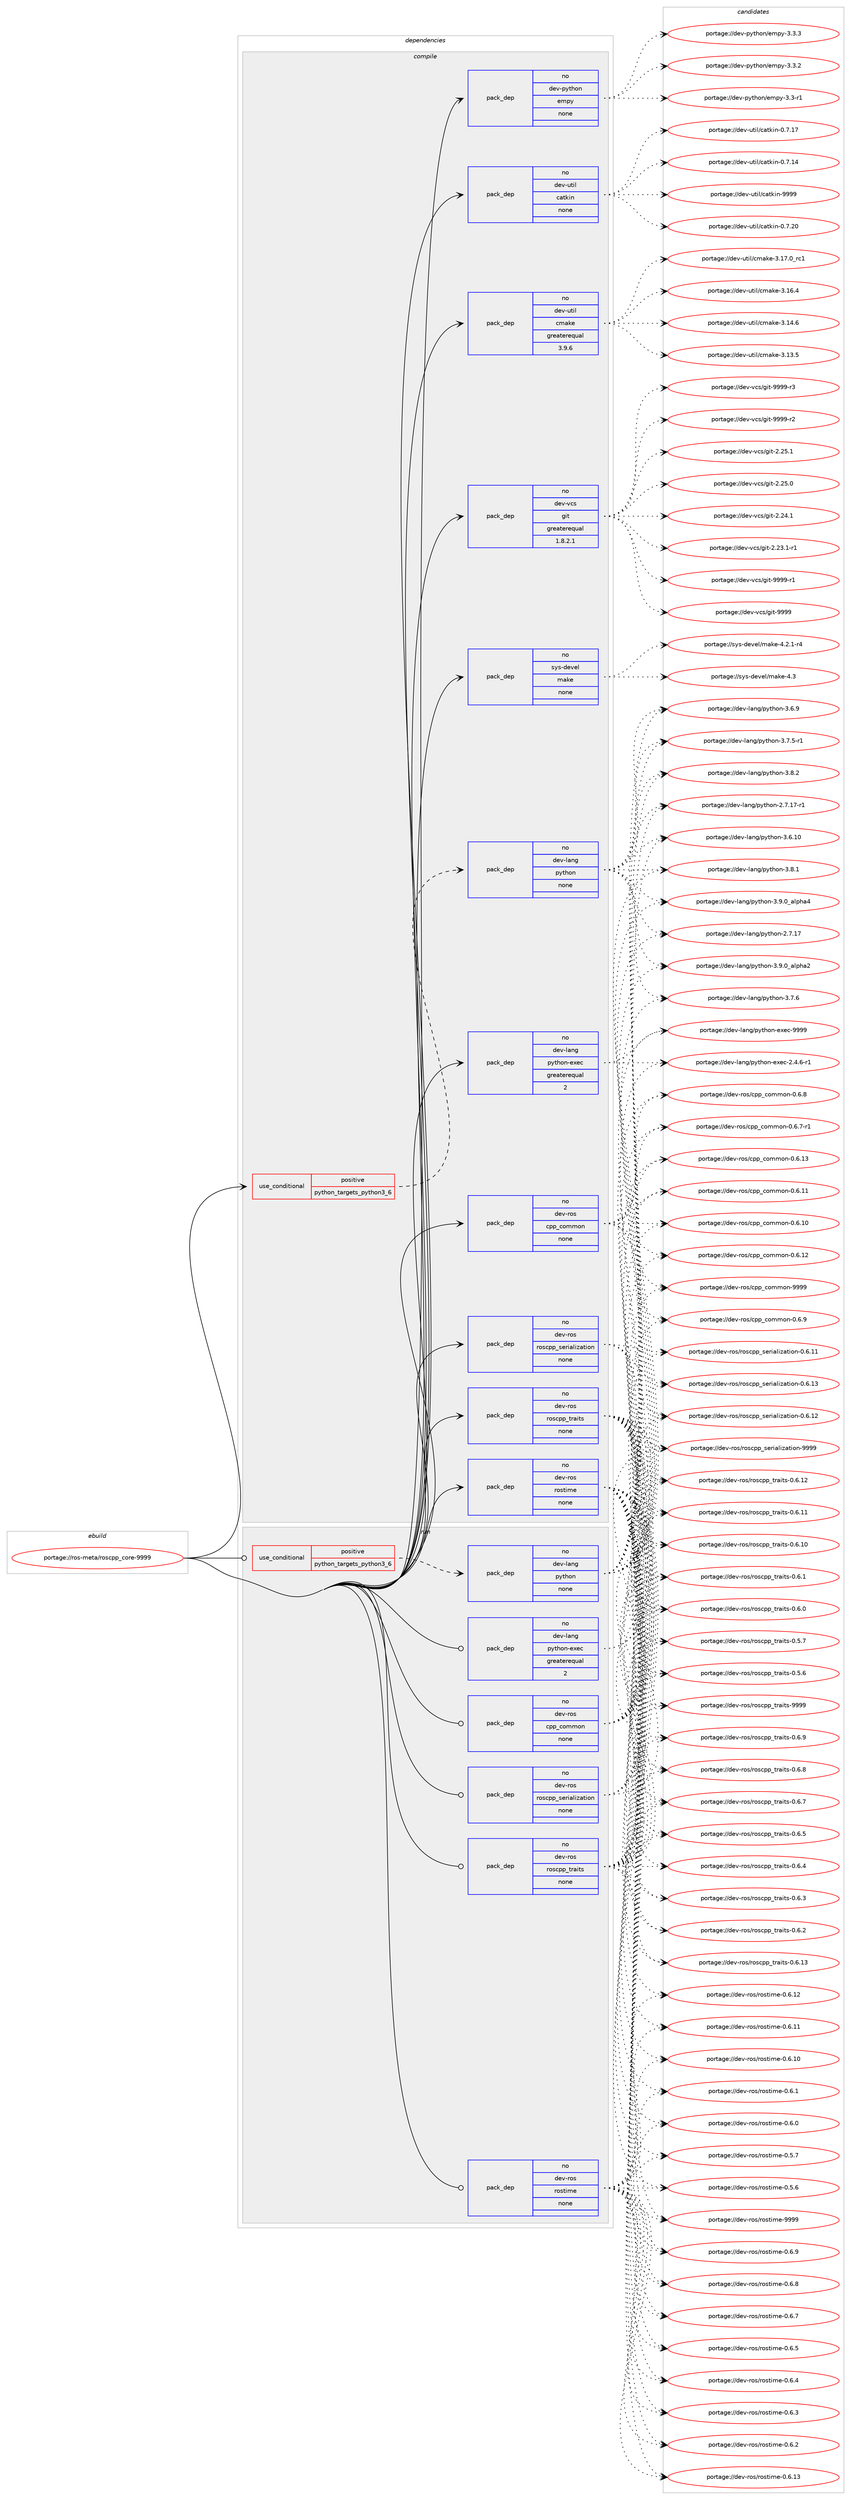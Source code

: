 digraph prolog {

# *************
# Graph options
# *************

newrank=true;
concentrate=true;
compound=true;
graph [rankdir=LR,fontname=Helvetica,fontsize=10,ranksep=1.5];#, ranksep=2.5, nodesep=0.2];
edge  [arrowhead=vee];
node  [fontname=Helvetica,fontsize=10];

# **********
# The ebuild
# **********

subgraph cluster_leftcol {
color=gray;
rank=same;
label=<<i>ebuild</i>>;
id [label="portage://ros-meta/roscpp_core-9999", color=red, width=4, href="../ros-meta/roscpp_core-9999.svg"];
}

# ****************
# The dependencies
# ****************

subgraph cluster_midcol {
color=gray;
label=<<i>dependencies</i>>;
subgraph cluster_compile {
fillcolor="#eeeeee";
style=filled;
label=<<i>compile</i>>;
subgraph cond11975 {
dependency59352 [label=<<TABLE BORDER="0" CELLBORDER="1" CELLSPACING="0" CELLPADDING="4"><TR><TD ROWSPAN="3" CELLPADDING="10">use_conditional</TD></TR><TR><TD>positive</TD></TR><TR><TD>python_targets_python3_6</TD></TR></TABLE>>, shape=none, color=red];
subgraph pack46104 {
dependency59353 [label=<<TABLE BORDER="0" CELLBORDER="1" CELLSPACING="0" CELLPADDING="4" WIDTH="220"><TR><TD ROWSPAN="6" CELLPADDING="30">pack_dep</TD></TR><TR><TD WIDTH="110">no</TD></TR><TR><TD>dev-lang</TD></TR><TR><TD>python</TD></TR><TR><TD>none</TD></TR><TR><TD></TD></TR></TABLE>>, shape=none, color=blue];
}
dependency59352:e -> dependency59353:w [weight=20,style="dashed",arrowhead="vee"];
}
id:e -> dependency59352:w [weight=20,style="solid",arrowhead="vee"];
subgraph pack46105 {
dependency59354 [label=<<TABLE BORDER="0" CELLBORDER="1" CELLSPACING="0" CELLPADDING="4" WIDTH="220"><TR><TD ROWSPAN="6" CELLPADDING="30">pack_dep</TD></TR><TR><TD WIDTH="110">no</TD></TR><TR><TD>dev-lang</TD></TR><TR><TD>python-exec</TD></TR><TR><TD>greaterequal</TD></TR><TR><TD>2</TD></TR></TABLE>>, shape=none, color=blue];
}
id:e -> dependency59354:w [weight=20,style="solid",arrowhead="vee"];
subgraph pack46106 {
dependency59355 [label=<<TABLE BORDER="0" CELLBORDER="1" CELLSPACING="0" CELLPADDING="4" WIDTH="220"><TR><TD ROWSPAN="6" CELLPADDING="30">pack_dep</TD></TR><TR><TD WIDTH="110">no</TD></TR><TR><TD>dev-python</TD></TR><TR><TD>empy</TD></TR><TR><TD>none</TD></TR><TR><TD></TD></TR></TABLE>>, shape=none, color=blue];
}
id:e -> dependency59355:w [weight=20,style="solid",arrowhead="vee"];
subgraph pack46107 {
dependency59356 [label=<<TABLE BORDER="0" CELLBORDER="1" CELLSPACING="0" CELLPADDING="4" WIDTH="220"><TR><TD ROWSPAN="6" CELLPADDING="30">pack_dep</TD></TR><TR><TD WIDTH="110">no</TD></TR><TR><TD>dev-ros</TD></TR><TR><TD>cpp_common</TD></TR><TR><TD>none</TD></TR><TR><TD></TD></TR></TABLE>>, shape=none, color=blue];
}
id:e -> dependency59356:w [weight=20,style="solid",arrowhead="vee"];
subgraph pack46108 {
dependency59357 [label=<<TABLE BORDER="0" CELLBORDER="1" CELLSPACING="0" CELLPADDING="4" WIDTH="220"><TR><TD ROWSPAN="6" CELLPADDING="30">pack_dep</TD></TR><TR><TD WIDTH="110">no</TD></TR><TR><TD>dev-ros</TD></TR><TR><TD>roscpp_serialization</TD></TR><TR><TD>none</TD></TR><TR><TD></TD></TR></TABLE>>, shape=none, color=blue];
}
id:e -> dependency59357:w [weight=20,style="solid",arrowhead="vee"];
subgraph pack46109 {
dependency59358 [label=<<TABLE BORDER="0" CELLBORDER="1" CELLSPACING="0" CELLPADDING="4" WIDTH="220"><TR><TD ROWSPAN="6" CELLPADDING="30">pack_dep</TD></TR><TR><TD WIDTH="110">no</TD></TR><TR><TD>dev-ros</TD></TR><TR><TD>roscpp_traits</TD></TR><TR><TD>none</TD></TR><TR><TD></TD></TR></TABLE>>, shape=none, color=blue];
}
id:e -> dependency59358:w [weight=20,style="solid",arrowhead="vee"];
subgraph pack46110 {
dependency59359 [label=<<TABLE BORDER="0" CELLBORDER="1" CELLSPACING="0" CELLPADDING="4" WIDTH="220"><TR><TD ROWSPAN="6" CELLPADDING="30">pack_dep</TD></TR><TR><TD WIDTH="110">no</TD></TR><TR><TD>dev-ros</TD></TR><TR><TD>rostime</TD></TR><TR><TD>none</TD></TR><TR><TD></TD></TR></TABLE>>, shape=none, color=blue];
}
id:e -> dependency59359:w [weight=20,style="solid",arrowhead="vee"];
subgraph pack46111 {
dependency59360 [label=<<TABLE BORDER="0" CELLBORDER="1" CELLSPACING="0" CELLPADDING="4" WIDTH="220"><TR><TD ROWSPAN="6" CELLPADDING="30">pack_dep</TD></TR><TR><TD WIDTH="110">no</TD></TR><TR><TD>dev-util</TD></TR><TR><TD>catkin</TD></TR><TR><TD>none</TD></TR><TR><TD></TD></TR></TABLE>>, shape=none, color=blue];
}
id:e -> dependency59360:w [weight=20,style="solid",arrowhead="vee"];
subgraph pack46112 {
dependency59361 [label=<<TABLE BORDER="0" CELLBORDER="1" CELLSPACING="0" CELLPADDING="4" WIDTH="220"><TR><TD ROWSPAN="6" CELLPADDING="30">pack_dep</TD></TR><TR><TD WIDTH="110">no</TD></TR><TR><TD>dev-util</TD></TR><TR><TD>cmake</TD></TR><TR><TD>greaterequal</TD></TR><TR><TD>3.9.6</TD></TR></TABLE>>, shape=none, color=blue];
}
id:e -> dependency59361:w [weight=20,style="solid",arrowhead="vee"];
subgraph pack46113 {
dependency59362 [label=<<TABLE BORDER="0" CELLBORDER="1" CELLSPACING="0" CELLPADDING="4" WIDTH="220"><TR><TD ROWSPAN="6" CELLPADDING="30">pack_dep</TD></TR><TR><TD WIDTH="110">no</TD></TR><TR><TD>dev-vcs</TD></TR><TR><TD>git</TD></TR><TR><TD>greaterequal</TD></TR><TR><TD>1.8.2.1</TD></TR></TABLE>>, shape=none, color=blue];
}
id:e -> dependency59362:w [weight=20,style="solid",arrowhead="vee"];
subgraph pack46114 {
dependency59363 [label=<<TABLE BORDER="0" CELLBORDER="1" CELLSPACING="0" CELLPADDING="4" WIDTH="220"><TR><TD ROWSPAN="6" CELLPADDING="30">pack_dep</TD></TR><TR><TD WIDTH="110">no</TD></TR><TR><TD>sys-devel</TD></TR><TR><TD>make</TD></TR><TR><TD>none</TD></TR><TR><TD></TD></TR></TABLE>>, shape=none, color=blue];
}
id:e -> dependency59363:w [weight=20,style="solid",arrowhead="vee"];
}
subgraph cluster_compileandrun {
fillcolor="#eeeeee";
style=filled;
label=<<i>compile and run</i>>;
}
subgraph cluster_run {
fillcolor="#eeeeee";
style=filled;
label=<<i>run</i>>;
subgraph cond11976 {
dependency59364 [label=<<TABLE BORDER="0" CELLBORDER="1" CELLSPACING="0" CELLPADDING="4"><TR><TD ROWSPAN="3" CELLPADDING="10">use_conditional</TD></TR><TR><TD>positive</TD></TR><TR><TD>python_targets_python3_6</TD></TR></TABLE>>, shape=none, color=red];
subgraph pack46115 {
dependency59365 [label=<<TABLE BORDER="0" CELLBORDER="1" CELLSPACING="0" CELLPADDING="4" WIDTH="220"><TR><TD ROWSPAN="6" CELLPADDING="30">pack_dep</TD></TR><TR><TD WIDTH="110">no</TD></TR><TR><TD>dev-lang</TD></TR><TR><TD>python</TD></TR><TR><TD>none</TD></TR><TR><TD></TD></TR></TABLE>>, shape=none, color=blue];
}
dependency59364:e -> dependency59365:w [weight=20,style="dashed",arrowhead="vee"];
}
id:e -> dependency59364:w [weight=20,style="solid",arrowhead="odot"];
subgraph pack46116 {
dependency59366 [label=<<TABLE BORDER="0" CELLBORDER="1" CELLSPACING="0" CELLPADDING="4" WIDTH="220"><TR><TD ROWSPAN="6" CELLPADDING="30">pack_dep</TD></TR><TR><TD WIDTH="110">no</TD></TR><TR><TD>dev-lang</TD></TR><TR><TD>python-exec</TD></TR><TR><TD>greaterequal</TD></TR><TR><TD>2</TD></TR></TABLE>>, shape=none, color=blue];
}
id:e -> dependency59366:w [weight=20,style="solid",arrowhead="odot"];
subgraph pack46117 {
dependency59367 [label=<<TABLE BORDER="0" CELLBORDER="1" CELLSPACING="0" CELLPADDING="4" WIDTH="220"><TR><TD ROWSPAN="6" CELLPADDING="30">pack_dep</TD></TR><TR><TD WIDTH="110">no</TD></TR><TR><TD>dev-ros</TD></TR><TR><TD>cpp_common</TD></TR><TR><TD>none</TD></TR><TR><TD></TD></TR></TABLE>>, shape=none, color=blue];
}
id:e -> dependency59367:w [weight=20,style="solid",arrowhead="odot"];
subgraph pack46118 {
dependency59368 [label=<<TABLE BORDER="0" CELLBORDER="1" CELLSPACING="0" CELLPADDING="4" WIDTH="220"><TR><TD ROWSPAN="6" CELLPADDING="30">pack_dep</TD></TR><TR><TD WIDTH="110">no</TD></TR><TR><TD>dev-ros</TD></TR><TR><TD>roscpp_serialization</TD></TR><TR><TD>none</TD></TR><TR><TD></TD></TR></TABLE>>, shape=none, color=blue];
}
id:e -> dependency59368:w [weight=20,style="solid",arrowhead="odot"];
subgraph pack46119 {
dependency59369 [label=<<TABLE BORDER="0" CELLBORDER="1" CELLSPACING="0" CELLPADDING="4" WIDTH="220"><TR><TD ROWSPAN="6" CELLPADDING="30">pack_dep</TD></TR><TR><TD WIDTH="110">no</TD></TR><TR><TD>dev-ros</TD></TR><TR><TD>roscpp_traits</TD></TR><TR><TD>none</TD></TR><TR><TD></TD></TR></TABLE>>, shape=none, color=blue];
}
id:e -> dependency59369:w [weight=20,style="solid",arrowhead="odot"];
subgraph pack46120 {
dependency59370 [label=<<TABLE BORDER="0" CELLBORDER="1" CELLSPACING="0" CELLPADDING="4" WIDTH="220"><TR><TD ROWSPAN="6" CELLPADDING="30">pack_dep</TD></TR><TR><TD WIDTH="110">no</TD></TR><TR><TD>dev-ros</TD></TR><TR><TD>rostime</TD></TR><TR><TD>none</TD></TR><TR><TD></TD></TR></TABLE>>, shape=none, color=blue];
}
id:e -> dependency59370:w [weight=20,style="solid",arrowhead="odot"];
}
}

# **************
# The candidates
# **************

subgraph cluster_choices {
rank=same;
color=gray;
label=<<i>candidates</i>>;

subgraph choice46104 {
color=black;
nodesep=1;
choice10010111845108971101034711212111610411111045514657464895971081121049752 [label="portage://dev-lang/python-3.9.0_alpha4", color=red, width=4,href="../dev-lang/python-3.9.0_alpha4.svg"];
choice10010111845108971101034711212111610411111045514657464895971081121049750 [label="portage://dev-lang/python-3.9.0_alpha2", color=red, width=4,href="../dev-lang/python-3.9.0_alpha2.svg"];
choice100101118451089711010347112121116104111110455146564650 [label="portage://dev-lang/python-3.8.2", color=red, width=4,href="../dev-lang/python-3.8.2.svg"];
choice100101118451089711010347112121116104111110455146564649 [label="portage://dev-lang/python-3.8.1", color=red, width=4,href="../dev-lang/python-3.8.1.svg"];
choice100101118451089711010347112121116104111110455146554654 [label="portage://dev-lang/python-3.7.6", color=red, width=4,href="../dev-lang/python-3.7.6.svg"];
choice1001011184510897110103471121211161041111104551465546534511449 [label="portage://dev-lang/python-3.7.5-r1", color=red, width=4,href="../dev-lang/python-3.7.5-r1.svg"];
choice100101118451089711010347112121116104111110455146544657 [label="portage://dev-lang/python-3.6.9", color=red, width=4,href="../dev-lang/python-3.6.9.svg"];
choice10010111845108971101034711212111610411111045514654464948 [label="portage://dev-lang/python-3.6.10", color=red, width=4,href="../dev-lang/python-3.6.10.svg"];
choice100101118451089711010347112121116104111110455046554649554511449 [label="portage://dev-lang/python-2.7.17-r1", color=red, width=4,href="../dev-lang/python-2.7.17-r1.svg"];
choice10010111845108971101034711212111610411111045504655464955 [label="portage://dev-lang/python-2.7.17", color=red, width=4,href="../dev-lang/python-2.7.17.svg"];
dependency59353:e -> choice10010111845108971101034711212111610411111045514657464895971081121049752:w [style=dotted,weight="100"];
dependency59353:e -> choice10010111845108971101034711212111610411111045514657464895971081121049750:w [style=dotted,weight="100"];
dependency59353:e -> choice100101118451089711010347112121116104111110455146564650:w [style=dotted,weight="100"];
dependency59353:e -> choice100101118451089711010347112121116104111110455146564649:w [style=dotted,weight="100"];
dependency59353:e -> choice100101118451089711010347112121116104111110455146554654:w [style=dotted,weight="100"];
dependency59353:e -> choice1001011184510897110103471121211161041111104551465546534511449:w [style=dotted,weight="100"];
dependency59353:e -> choice100101118451089711010347112121116104111110455146544657:w [style=dotted,weight="100"];
dependency59353:e -> choice10010111845108971101034711212111610411111045514654464948:w [style=dotted,weight="100"];
dependency59353:e -> choice100101118451089711010347112121116104111110455046554649554511449:w [style=dotted,weight="100"];
dependency59353:e -> choice10010111845108971101034711212111610411111045504655464955:w [style=dotted,weight="100"];
}
subgraph choice46105 {
color=black;
nodesep=1;
choice10010111845108971101034711212111610411111045101120101994557575757 [label="portage://dev-lang/python-exec-9999", color=red, width=4,href="../dev-lang/python-exec-9999.svg"];
choice10010111845108971101034711212111610411111045101120101994550465246544511449 [label="portage://dev-lang/python-exec-2.4.6-r1", color=red, width=4,href="../dev-lang/python-exec-2.4.6-r1.svg"];
dependency59354:e -> choice10010111845108971101034711212111610411111045101120101994557575757:w [style=dotted,weight="100"];
dependency59354:e -> choice10010111845108971101034711212111610411111045101120101994550465246544511449:w [style=dotted,weight="100"];
}
subgraph choice46106 {
color=black;
nodesep=1;
choice1001011184511212111610411111047101109112121455146514651 [label="portage://dev-python/empy-3.3.3", color=red, width=4,href="../dev-python/empy-3.3.3.svg"];
choice1001011184511212111610411111047101109112121455146514650 [label="portage://dev-python/empy-3.3.2", color=red, width=4,href="../dev-python/empy-3.3.2.svg"];
choice1001011184511212111610411111047101109112121455146514511449 [label="portage://dev-python/empy-3.3-r1", color=red, width=4,href="../dev-python/empy-3.3-r1.svg"];
dependency59355:e -> choice1001011184511212111610411111047101109112121455146514651:w [style=dotted,weight="100"];
dependency59355:e -> choice1001011184511212111610411111047101109112121455146514650:w [style=dotted,weight="100"];
dependency59355:e -> choice1001011184511212111610411111047101109112121455146514511449:w [style=dotted,weight="100"];
}
subgraph choice46107 {
color=black;
nodesep=1;
choice10010111845114111115479911211295991111091091111104557575757 [label="portage://dev-ros/cpp_common-9999", color=red, width=4,href="../dev-ros/cpp_common-9999.svg"];
choice1001011184511411111547991121129599111109109111110454846544657 [label="portage://dev-ros/cpp_common-0.6.9", color=red, width=4,href="../dev-ros/cpp_common-0.6.9.svg"];
choice1001011184511411111547991121129599111109109111110454846544656 [label="portage://dev-ros/cpp_common-0.6.8", color=red, width=4,href="../dev-ros/cpp_common-0.6.8.svg"];
choice10010111845114111115479911211295991111091091111104548465446554511449 [label="portage://dev-ros/cpp_common-0.6.7-r1", color=red, width=4,href="../dev-ros/cpp_common-0.6.7-r1.svg"];
choice100101118451141111154799112112959911110910911111045484654464951 [label="portage://dev-ros/cpp_common-0.6.13", color=red, width=4,href="../dev-ros/cpp_common-0.6.13.svg"];
choice100101118451141111154799112112959911110910911111045484654464950 [label="portage://dev-ros/cpp_common-0.6.12", color=red, width=4,href="../dev-ros/cpp_common-0.6.12.svg"];
choice100101118451141111154799112112959911110910911111045484654464949 [label="portage://dev-ros/cpp_common-0.6.11", color=red, width=4,href="../dev-ros/cpp_common-0.6.11.svg"];
choice100101118451141111154799112112959911110910911111045484654464948 [label="portage://dev-ros/cpp_common-0.6.10", color=red, width=4,href="../dev-ros/cpp_common-0.6.10.svg"];
dependency59356:e -> choice10010111845114111115479911211295991111091091111104557575757:w [style=dotted,weight="100"];
dependency59356:e -> choice1001011184511411111547991121129599111109109111110454846544657:w [style=dotted,weight="100"];
dependency59356:e -> choice1001011184511411111547991121129599111109109111110454846544656:w [style=dotted,weight="100"];
dependency59356:e -> choice10010111845114111115479911211295991111091091111104548465446554511449:w [style=dotted,weight="100"];
dependency59356:e -> choice100101118451141111154799112112959911110910911111045484654464951:w [style=dotted,weight="100"];
dependency59356:e -> choice100101118451141111154799112112959911110910911111045484654464950:w [style=dotted,weight="100"];
dependency59356:e -> choice100101118451141111154799112112959911110910911111045484654464949:w [style=dotted,weight="100"];
dependency59356:e -> choice100101118451141111154799112112959911110910911111045484654464948:w [style=dotted,weight="100"];
}
subgraph choice46108 {
color=black;
nodesep=1;
choice1001011184511411111547114111115991121129511510111410597108105122971161051111104557575757 [label="portage://dev-ros/roscpp_serialization-9999", color=red, width=4,href="../dev-ros/roscpp_serialization-9999.svg"];
choice10010111845114111115471141111159911211295115101114105971081051229711610511111045484654464951 [label="portage://dev-ros/roscpp_serialization-0.6.13", color=red, width=4,href="../dev-ros/roscpp_serialization-0.6.13.svg"];
choice10010111845114111115471141111159911211295115101114105971081051229711610511111045484654464950 [label="portage://dev-ros/roscpp_serialization-0.6.12", color=red, width=4,href="../dev-ros/roscpp_serialization-0.6.12.svg"];
choice10010111845114111115471141111159911211295115101114105971081051229711610511111045484654464949 [label="portage://dev-ros/roscpp_serialization-0.6.11", color=red, width=4,href="../dev-ros/roscpp_serialization-0.6.11.svg"];
dependency59357:e -> choice1001011184511411111547114111115991121129511510111410597108105122971161051111104557575757:w [style=dotted,weight="100"];
dependency59357:e -> choice10010111845114111115471141111159911211295115101114105971081051229711610511111045484654464951:w [style=dotted,weight="100"];
dependency59357:e -> choice10010111845114111115471141111159911211295115101114105971081051229711610511111045484654464950:w [style=dotted,weight="100"];
dependency59357:e -> choice10010111845114111115471141111159911211295115101114105971081051229711610511111045484654464949:w [style=dotted,weight="100"];
}
subgraph choice46109 {
color=black;
nodesep=1;
choice10010111845114111115471141111159911211295116114971051161154557575757 [label="portage://dev-ros/roscpp_traits-9999", color=red, width=4,href="../dev-ros/roscpp_traits-9999.svg"];
choice1001011184511411111547114111115991121129511611497105116115454846544657 [label="portage://dev-ros/roscpp_traits-0.6.9", color=red, width=4,href="../dev-ros/roscpp_traits-0.6.9.svg"];
choice1001011184511411111547114111115991121129511611497105116115454846544656 [label="portage://dev-ros/roscpp_traits-0.6.8", color=red, width=4,href="../dev-ros/roscpp_traits-0.6.8.svg"];
choice1001011184511411111547114111115991121129511611497105116115454846544655 [label="portage://dev-ros/roscpp_traits-0.6.7", color=red, width=4,href="../dev-ros/roscpp_traits-0.6.7.svg"];
choice1001011184511411111547114111115991121129511611497105116115454846544653 [label="portage://dev-ros/roscpp_traits-0.6.5", color=red, width=4,href="../dev-ros/roscpp_traits-0.6.5.svg"];
choice1001011184511411111547114111115991121129511611497105116115454846544652 [label="portage://dev-ros/roscpp_traits-0.6.4", color=red, width=4,href="../dev-ros/roscpp_traits-0.6.4.svg"];
choice1001011184511411111547114111115991121129511611497105116115454846544651 [label="portage://dev-ros/roscpp_traits-0.6.3", color=red, width=4,href="../dev-ros/roscpp_traits-0.6.3.svg"];
choice1001011184511411111547114111115991121129511611497105116115454846544650 [label="portage://dev-ros/roscpp_traits-0.6.2", color=red, width=4,href="../dev-ros/roscpp_traits-0.6.2.svg"];
choice100101118451141111154711411111599112112951161149710511611545484654464951 [label="portage://dev-ros/roscpp_traits-0.6.13", color=red, width=4,href="../dev-ros/roscpp_traits-0.6.13.svg"];
choice100101118451141111154711411111599112112951161149710511611545484654464950 [label="portage://dev-ros/roscpp_traits-0.6.12", color=red, width=4,href="../dev-ros/roscpp_traits-0.6.12.svg"];
choice100101118451141111154711411111599112112951161149710511611545484654464949 [label="portage://dev-ros/roscpp_traits-0.6.11", color=red, width=4,href="../dev-ros/roscpp_traits-0.6.11.svg"];
choice100101118451141111154711411111599112112951161149710511611545484654464948 [label="portage://dev-ros/roscpp_traits-0.6.10", color=red, width=4,href="../dev-ros/roscpp_traits-0.6.10.svg"];
choice1001011184511411111547114111115991121129511611497105116115454846544649 [label="portage://dev-ros/roscpp_traits-0.6.1", color=red, width=4,href="../dev-ros/roscpp_traits-0.6.1.svg"];
choice1001011184511411111547114111115991121129511611497105116115454846544648 [label="portage://dev-ros/roscpp_traits-0.6.0", color=red, width=4,href="../dev-ros/roscpp_traits-0.6.0.svg"];
choice1001011184511411111547114111115991121129511611497105116115454846534655 [label="portage://dev-ros/roscpp_traits-0.5.7", color=red, width=4,href="../dev-ros/roscpp_traits-0.5.7.svg"];
choice1001011184511411111547114111115991121129511611497105116115454846534654 [label="portage://dev-ros/roscpp_traits-0.5.6", color=red, width=4,href="../dev-ros/roscpp_traits-0.5.6.svg"];
dependency59358:e -> choice10010111845114111115471141111159911211295116114971051161154557575757:w [style=dotted,weight="100"];
dependency59358:e -> choice1001011184511411111547114111115991121129511611497105116115454846544657:w [style=dotted,weight="100"];
dependency59358:e -> choice1001011184511411111547114111115991121129511611497105116115454846544656:w [style=dotted,weight="100"];
dependency59358:e -> choice1001011184511411111547114111115991121129511611497105116115454846544655:w [style=dotted,weight="100"];
dependency59358:e -> choice1001011184511411111547114111115991121129511611497105116115454846544653:w [style=dotted,weight="100"];
dependency59358:e -> choice1001011184511411111547114111115991121129511611497105116115454846544652:w [style=dotted,weight="100"];
dependency59358:e -> choice1001011184511411111547114111115991121129511611497105116115454846544651:w [style=dotted,weight="100"];
dependency59358:e -> choice1001011184511411111547114111115991121129511611497105116115454846544650:w [style=dotted,weight="100"];
dependency59358:e -> choice100101118451141111154711411111599112112951161149710511611545484654464951:w [style=dotted,weight="100"];
dependency59358:e -> choice100101118451141111154711411111599112112951161149710511611545484654464950:w [style=dotted,weight="100"];
dependency59358:e -> choice100101118451141111154711411111599112112951161149710511611545484654464949:w [style=dotted,weight="100"];
dependency59358:e -> choice100101118451141111154711411111599112112951161149710511611545484654464948:w [style=dotted,weight="100"];
dependency59358:e -> choice1001011184511411111547114111115991121129511611497105116115454846544649:w [style=dotted,weight="100"];
dependency59358:e -> choice1001011184511411111547114111115991121129511611497105116115454846544648:w [style=dotted,weight="100"];
dependency59358:e -> choice1001011184511411111547114111115991121129511611497105116115454846534655:w [style=dotted,weight="100"];
dependency59358:e -> choice1001011184511411111547114111115991121129511611497105116115454846534654:w [style=dotted,weight="100"];
}
subgraph choice46110 {
color=black;
nodesep=1;
choice10010111845114111115471141111151161051091014557575757 [label="portage://dev-ros/rostime-9999", color=red, width=4,href="../dev-ros/rostime-9999.svg"];
choice1001011184511411111547114111115116105109101454846544657 [label="portage://dev-ros/rostime-0.6.9", color=red, width=4,href="../dev-ros/rostime-0.6.9.svg"];
choice1001011184511411111547114111115116105109101454846544656 [label="portage://dev-ros/rostime-0.6.8", color=red, width=4,href="../dev-ros/rostime-0.6.8.svg"];
choice1001011184511411111547114111115116105109101454846544655 [label="portage://dev-ros/rostime-0.6.7", color=red, width=4,href="../dev-ros/rostime-0.6.7.svg"];
choice1001011184511411111547114111115116105109101454846544653 [label="portage://dev-ros/rostime-0.6.5", color=red, width=4,href="../dev-ros/rostime-0.6.5.svg"];
choice1001011184511411111547114111115116105109101454846544652 [label="portage://dev-ros/rostime-0.6.4", color=red, width=4,href="../dev-ros/rostime-0.6.4.svg"];
choice1001011184511411111547114111115116105109101454846544651 [label="portage://dev-ros/rostime-0.6.3", color=red, width=4,href="../dev-ros/rostime-0.6.3.svg"];
choice1001011184511411111547114111115116105109101454846544650 [label="portage://dev-ros/rostime-0.6.2", color=red, width=4,href="../dev-ros/rostime-0.6.2.svg"];
choice100101118451141111154711411111511610510910145484654464951 [label="portage://dev-ros/rostime-0.6.13", color=red, width=4,href="../dev-ros/rostime-0.6.13.svg"];
choice100101118451141111154711411111511610510910145484654464950 [label="portage://dev-ros/rostime-0.6.12", color=red, width=4,href="../dev-ros/rostime-0.6.12.svg"];
choice100101118451141111154711411111511610510910145484654464949 [label="portage://dev-ros/rostime-0.6.11", color=red, width=4,href="../dev-ros/rostime-0.6.11.svg"];
choice100101118451141111154711411111511610510910145484654464948 [label="portage://dev-ros/rostime-0.6.10", color=red, width=4,href="../dev-ros/rostime-0.6.10.svg"];
choice1001011184511411111547114111115116105109101454846544649 [label="portage://dev-ros/rostime-0.6.1", color=red, width=4,href="../dev-ros/rostime-0.6.1.svg"];
choice1001011184511411111547114111115116105109101454846544648 [label="portage://dev-ros/rostime-0.6.0", color=red, width=4,href="../dev-ros/rostime-0.6.0.svg"];
choice1001011184511411111547114111115116105109101454846534655 [label="portage://dev-ros/rostime-0.5.7", color=red, width=4,href="../dev-ros/rostime-0.5.7.svg"];
choice1001011184511411111547114111115116105109101454846534654 [label="portage://dev-ros/rostime-0.5.6", color=red, width=4,href="../dev-ros/rostime-0.5.6.svg"];
dependency59359:e -> choice10010111845114111115471141111151161051091014557575757:w [style=dotted,weight="100"];
dependency59359:e -> choice1001011184511411111547114111115116105109101454846544657:w [style=dotted,weight="100"];
dependency59359:e -> choice1001011184511411111547114111115116105109101454846544656:w [style=dotted,weight="100"];
dependency59359:e -> choice1001011184511411111547114111115116105109101454846544655:w [style=dotted,weight="100"];
dependency59359:e -> choice1001011184511411111547114111115116105109101454846544653:w [style=dotted,weight="100"];
dependency59359:e -> choice1001011184511411111547114111115116105109101454846544652:w [style=dotted,weight="100"];
dependency59359:e -> choice1001011184511411111547114111115116105109101454846544651:w [style=dotted,weight="100"];
dependency59359:e -> choice1001011184511411111547114111115116105109101454846544650:w [style=dotted,weight="100"];
dependency59359:e -> choice100101118451141111154711411111511610510910145484654464951:w [style=dotted,weight="100"];
dependency59359:e -> choice100101118451141111154711411111511610510910145484654464950:w [style=dotted,weight="100"];
dependency59359:e -> choice100101118451141111154711411111511610510910145484654464949:w [style=dotted,weight="100"];
dependency59359:e -> choice100101118451141111154711411111511610510910145484654464948:w [style=dotted,weight="100"];
dependency59359:e -> choice1001011184511411111547114111115116105109101454846544649:w [style=dotted,weight="100"];
dependency59359:e -> choice1001011184511411111547114111115116105109101454846544648:w [style=dotted,weight="100"];
dependency59359:e -> choice1001011184511411111547114111115116105109101454846534655:w [style=dotted,weight="100"];
dependency59359:e -> choice1001011184511411111547114111115116105109101454846534654:w [style=dotted,weight="100"];
}
subgraph choice46111 {
color=black;
nodesep=1;
choice100101118451171161051084799971161071051104557575757 [label="portage://dev-util/catkin-9999", color=red, width=4,href="../dev-util/catkin-9999.svg"];
choice1001011184511711610510847999711610710511045484655465048 [label="portage://dev-util/catkin-0.7.20", color=red, width=4,href="../dev-util/catkin-0.7.20.svg"];
choice1001011184511711610510847999711610710511045484655464955 [label="portage://dev-util/catkin-0.7.17", color=red, width=4,href="../dev-util/catkin-0.7.17.svg"];
choice1001011184511711610510847999711610710511045484655464952 [label="portage://dev-util/catkin-0.7.14", color=red, width=4,href="../dev-util/catkin-0.7.14.svg"];
dependency59360:e -> choice100101118451171161051084799971161071051104557575757:w [style=dotted,weight="100"];
dependency59360:e -> choice1001011184511711610510847999711610710511045484655465048:w [style=dotted,weight="100"];
dependency59360:e -> choice1001011184511711610510847999711610710511045484655464955:w [style=dotted,weight="100"];
dependency59360:e -> choice1001011184511711610510847999711610710511045484655464952:w [style=dotted,weight="100"];
}
subgraph choice46112 {
color=black;
nodesep=1;
choice1001011184511711610510847991099710710145514649554648951149949 [label="portage://dev-util/cmake-3.17.0_rc1", color=red, width=4,href="../dev-util/cmake-3.17.0_rc1.svg"];
choice1001011184511711610510847991099710710145514649544652 [label="portage://dev-util/cmake-3.16.4", color=red, width=4,href="../dev-util/cmake-3.16.4.svg"];
choice1001011184511711610510847991099710710145514649524654 [label="portage://dev-util/cmake-3.14.6", color=red, width=4,href="../dev-util/cmake-3.14.6.svg"];
choice1001011184511711610510847991099710710145514649514653 [label="portage://dev-util/cmake-3.13.5", color=red, width=4,href="../dev-util/cmake-3.13.5.svg"];
dependency59361:e -> choice1001011184511711610510847991099710710145514649554648951149949:w [style=dotted,weight="100"];
dependency59361:e -> choice1001011184511711610510847991099710710145514649544652:w [style=dotted,weight="100"];
dependency59361:e -> choice1001011184511711610510847991099710710145514649524654:w [style=dotted,weight="100"];
dependency59361:e -> choice1001011184511711610510847991099710710145514649514653:w [style=dotted,weight="100"];
}
subgraph choice46113 {
color=black;
nodesep=1;
choice10010111845118991154710310511645575757574511451 [label="portage://dev-vcs/git-9999-r3", color=red, width=4,href="../dev-vcs/git-9999-r3.svg"];
choice10010111845118991154710310511645575757574511450 [label="portage://dev-vcs/git-9999-r2", color=red, width=4,href="../dev-vcs/git-9999-r2.svg"];
choice10010111845118991154710310511645575757574511449 [label="portage://dev-vcs/git-9999-r1", color=red, width=4,href="../dev-vcs/git-9999-r1.svg"];
choice1001011184511899115471031051164557575757 [label="portage://dev-vcs/git-9999", color=red, width=4,href="../dev-vcs/git-9999.svg"];
choice10010111845118991154710310511645504650534649 [label="portage://dev-vcs/git-2.25.1", color=red, width=4,href="../dev-vcs/git-2.25.1.svg"];
choice10010111845118991154710310511645504650534648 [label="portage://dev-vcs/git-2.25.0", color=red, width=4,href="../dev-vcs/git-2.25.0.svg"];
choice10010111845118991154710310511645504650524649 [label="portage://dev-vcs/git-2.24.1", color=red, width=4,href="../dev-vcs/git-2.24.1.svg"];
choice100101118451189911547103105116455046505146494511449 [label="portage://dev-vcs/git-2.23.1-r1", color=red, width=4,href="../dev-vcs/git-2.23.1-r1.svg"];
dependency59362:e -> choice10010111845118991154710310511645575757574511451:w [style=dotted,weight="100"];
dependency59362:e -> choice10010111845118991154710310511645575757574511450:w [style=dotted,weight="100"];
dependency59362:e -> choice10010111845118991154710310511645575757574511449:w [style=dotted,weight="100"];
dependency59362:e -> choice1001011184511899115471031051164557575757:w [style=dotted,weight="100"];
dependency59362:e -> choice10010111845118991154710310511645504650534649:w [style=dotted,weight="100"];
dependency59362:e -> choice10010111845118991154710310511645504650534648:w [style=dotted,weight="100"];
dependency59362:e -> choice10010111845118991154710310511645504650524649:w [style=dotted,weight="100"];
dependency59362:e -> choice100101118451189911547103105116455046505146494511449:w [style=dotted,weight="100"];
}
subgraph choice46114 {
color=black;
nodesep=1;
choice11512111545100101118101108471099710710145524651 [label="portage://sys-devel/make-4.3", color=red, width=4,href="../sys-devel/make-4.3.svg"];
choice1151211154510010111810110847109971071014552465046494511452 [label="portage://sys-devel/make-4.2.1-r4", color=red, width=4,href="../sys-devel/make-4.2.1-r4.svg"];
dependency59363:e -> choice11512111545100101118101108471099710710145524651:w [style=dotted,weight="100"];
dependency59363:e -> choice1151211154510010111810110847109971071014552465046494511452:w [style=dotted,weight="100"];
}
subgraph choice46115 {
color=black;
nodesep=1;
choice10010111845108971101034711212111610411111045514657464895971081121049752 [label="portage://dev-lang/python-3.9.0_alpha4", color=red, width=4,href="../dev-lang/python-3.9.0_alpha4.svg"];
choice10010111845108971101034711212111610411111045514657464895971081121049750 [label="portage://dev-lang/python-3.9.0_alpha2", color=red, width=4,href="../dev-lang/python-3.9.0_alpha2.svg"];
choice100101118451089711010347112121116104111110455146564650 [label="portage://dev-lang/python-3.8.2", color=red, width=4,href="../dev-lang/python-3.8.2.svg"];
choice100101118451089711010347112121116104111110455146564649 [label="portage://dev-lang/python-3.8.1", color=red, width=4,href="../dev-lang/python-3.8.1.svg"];
choice100101118451089711010347112121116104111110455146554654 [label="portage://dev-lang/python-3.7.6", color=red, width=4,href="../dev-lang/python-3.7.6.svg"];
choice1001011184510897110103471121211161041111104551465546534511449 [label="portage://dev-lang/python-3.7.5-r1", color=red, width=4,href="../dev-lang/python-3.7.5-r1.svg"];
choice100101118451089711010347112121116104111110455146544657 [label="portage://dev-lang/python-3.6.9", color=red, width=4,href="../dev-lang/python-3.6.9.svg"];
choice10010111845108971101034711212111610411111045514654464948 [label="portage://dev-lang/python-3.6.10", color=red, width=4,href="../dev-lang/python-3.6.10.svg"];
choice100101118451089711010347112121116104111110455046554649554511449 [label="portage://dev-lang/python-2.7.17-r1", color=red, width=4,href="../dev-lang/python-2.7.17-r1.svg"];
choice10010111845108971101034711212111610411111045504655464955 [label="portage://dev-lang/python-2.7.17", color=red, width=4,href="../dev-lang/python-2.7.17.svg"];
dependency59365:e -> choice10010111845108971101034711212111610411111045514657464895971081121049752:w [style=dotted,weight="100"];
dependency59365:e -> choice10010111845108971101034711212111610411111045514657464895971081121049750:w [style=dotted,weight="100"];
dependency59365:e -> choice100101118451089711010347112121116104111110455146564650:w [style=dotted,weight="100"];
dependency59365:e -> choice100101118451089711010347112121116104111110455146564649:w [style=dotted,weight="100"];
dependency59365:e -> choice100101118451089711010347112121116104111110455146554654:w [style=dotted,weight="100"];
dependency59365:e -> choice1001011184510897110103471121211161041111104551465546534511449:w [style=dotted,weight="100"];
dependency59365:e -> choice100101118451089711010347112121116104111110455146544657:w [style=dotted,weight="100"];
dependency59365:e -> choice10010111845108971101034711212111610411111045514654464948:w [style=dotted,weight="100"];
dependency59365:e -> choice100101118451089711010347112121116104111110455046554649554511449:w [style=dotted,weight="100"];
dependency59365:e -> choice10010111845108971101034711212111610411111045504655464955:w [style=dotted,weight="100"];
}
subgraph choice46116 {
color=black;
nodesep=1;
choice10010111845108971101034711212111610411111045101120101994557575757 [label="portage://dev-lang/python-exec-9999", color=red, width=4,href="../dev-lang/python-exec-9999.svg"];
choice10010111845108971101034711212111610411111045101120101994550465246544511449 [label="portage://dev-lang/python-exec-2.4.6-r1", color=red, width=4,href="../dev-lang/python-exec-2.4.6-r1.svg"];
dependency59366:e -> choice10010111845108971101034711212111610411111045101120101994557575757:w [style=dotted,weight="100"];
dependency59366:e -> choice10010111845108971101034711212111610411111045101120101994550465246544511449:w [style=dotted,weight="100"];
}
subgraph choice46117 {
color=black;
nodesep=1;
choice10010111845114111115479911211295991111091091111104557575757 [label="portage://dev-ros/cpp_common-9999", color=red, width=4,href="../dev-ros/cpp_common-9999.svg"];
choice1001011184511411111547991121129599111109109111110454846544657 [label="portage://dev-ros/cpp_common-0.6.9", color=red, width=4,href="../dev-ros/cpp_common-0.6.9.svg"];
choice1001011184511411111547991121129599111109109111110454846544656 [label="portage://dev-ros/cpp_common-0.6.8", color=red, width=4,href="../dev-ros/cpp_common-0.6.8.svg"];
choice10010111845114111115479911211295991111091091111104548465446554511449 [label="portage://dev-ros/cpp_common-0.6.7-r1", color=red, width=4,href="../dev-ros/cpp_common-0.6.7-r1.svg"];
choice100101118451141111154799112112959911110910911111045484654464951 [label="portage://dev-ros/cpp_common-0.6.13", color=red, width=4,href="../dev-ros/cpp_common-0.6.13.svg"];
choice100101118451141111154799112112959911110910911111045484654464950 [label="portage://dev-ros/cpp_common-0.6.12", color=red, width=4,href="../dev-ros/cpp_common-0.6.12.svg"];
choice100101118451141111154799112112959911110910911111045484654464949 [label="portage://dev-ros/cpp_common-0.6.11", color=red, width=4,href="../dev-ros/cpp_common-0.6.11.svg"];
choice100101118451141111154799112112959911110910911111045484654464948 [label="portage://dev-ros/cpp_common-0.6.10", color=red, width=4,href="../dev-ros/cpp_common-0.6.10.svg"];
dependency59367:e -> choice10010111845114111115479911211295991111091091111104557575757:w [style=dotted,weight="100"];
dependency59367:e -> choice1001011184511411111547991121129599111109109111110454846544657:w [style=dotted,weight="100"];
dependency59367:e -> choice1001011184511411111547991121129599111109109111110454846544656:w [style=dotted,weight="100"];
dependency59367:e -> choice10010111845114111115479911211295991111091091111104548465446554511449:w [style=dotted,weight="100"];
dependency59367:e -> choice100101118451141111154799112112959911110910911111045484654464951:w [style=dotted,weight="100"];
dependency59367:e -> choice100101118451141111154799112112959911110910911111045484654464950:w [style=dotted,weight="100"];
dependency59367:e -> choice100101118451141111154799112112959911110910911111045484654464949:w [style=dotted,weight="100"];
dependency59367:e -> choice100101118451141111154799112112959911110910911111045484654464948:w [style=dotted,weight="100"];
}
subgraph choice46118 {
color=black;
nodesep=1;
choice1001011184511411111547114111115991121129511510111410597108105122971161051111104557575757 [label="portage://dev-ros/roscpp_serialization-9999", color=red, width=4,href="../dev-ros/roscpp_serialization-9999.svg"];
choice10010111845114111115471141111159911211295115101114105971081051229711610511111045484654464951 [label="portage://dev-ros/roscpp_serialization-0.6.13", color=red, width=4,href="../dev-ros/roscpp_serialization-0.6.13.svg"];
choice10010111845114111115471141111159911211295115101114105971081051229711610511111045484654464950 [label="portage://dev-ros/roscpp_serialization-0.6.12", color=red, width=4,href="../dev-ros/roscpp_serialization-0.6.12.svg"];
choice10010111845114111115471141111159911211295115101114105971081051229711610511111045484654464949 [label="portage://dev-ros/roscpp_serialization-0.6.11", color=red, width=4,href="../dev-ros/roscpp_serialization-0.6.11.svg"];
dependency59368:e -> choice1001011184511411111547114111115991121129511510111410597108105122971161051111104557575757:w [style=dotted,weight="100"];
dependency59368:e -> choice10010111845114111115471141111159911211295115101114105971081051229711610511111045484654464951:w [style=dotted,weight="100"];
dependency59368:e -> choice10010111845114111115471141111159911211295115101114105971081051229711610511111045484654464950:w [style=dotted,weight="100"];
dependency59368:e -> choice10010111845114111115471141111159911211295115101114105971081051229711610511111045484654464949:w [style=dotted,weight="100"];
}
subgraph choice46119 {
color=black;
nodesep=1;
choice10010111845114111115471141111159911211295116114971051161154557575757 [label="portage://dev-ros/roscpp_traits-9999", color=red, width=4,href="../dev-ros/roscpp_traits-9999.svg"];
choice1001011184511411111547114111115991121129511611497105116115454846544657 [label="portage://dev-ros/roscpp_traits-0.6.9", color=red, width=4,href="../dev-ros/roscpp_traits-0.6.9.svg"];
choice1001011184511411111547114111115991121129511611497105116115454846544656 [label="portage://dev-ros/roscpp_traits-0.6.8", color=red, width=4,href="../dev-ros/roscpp_traits-0.6.8.svg"];
choice1001011184511411111547114111115991121129511611497105116115454846544655 [label="portage://dev-ros/roscpp_traits-0.6.7", color=red, width=4,href="../dev-ros/roscpp_traits-0.6.7.svg"];
choice1001011184511411111547114111115991121129511611497105116115454846544653 [label="portage://dev-ros/roscpp_traits-0.6.5", color=red, width=4,href="../dev-ros/roscpp_traits-0.6.5.svg"];
choice1001011184511411111547114111115991121129511611497105116115454846544652 [label="portage://dev-ros/roscpp_traits-0.6.4", color=red, width=4,href="../dev-ros/roscpp_traits-0.6.4.svg"];
choice1001011184511411111547114111115991121129511611497105116115454846544651 [label="portage://dev-ros/roscpp_traits-0.6.3", color=red, width=4,href="../dev-ros/roscpp_traits-0.6.3.svg"];
choice1001011184511411111547114111115991121129511611497105116115454846544650 [label="portage://dev-ros/roscpp_traits-0.6.2", color=red, width=4,href="../dev-ros/roscpp_traits-0.6.2.svg"];
choice100101118451141111154711411111599112112951161149710511611545484654464951 [label="portage://dev-ros/roscpp_traits-0.6.13", color=red, width=4,href="../dev-ros/roscpp_traits-0.6.13.svg"];
choice100101118451141111154711411111599112112951161149710511611545484654464950 [label="portage://dev-ros/roscpp_traits-0.6.12", color=red, width=4,href="../dev-ros/roscpp_traits-0.6.12.svg"];
choice100101118451141111154711411111599112112951161149710511611545484654464949 [label="portage://dev-ros/roscpp_traits-0.6.11", color=red, width=4,href="../dev-ros/roscpp_traits-0.6.11.svg"];
choice100101118451141111154711411111599112112951161149710511611545484654464948 [label="portage://dev-ros/roscpp_traits-0.6.10", color=red, width=4,href="../dev-ros/roscpp_traits-0.6.10.svg"];
choice1001011184511411111547114111115991121129511611497105116115454846544649 [label="portage://dev-ros/roscpp_traits-0.6.1", color=red, width=4,href="../dev-ros/roscpp_traits-0.6.1.svg"];
choice1001011184511411111547114111115991121129511611497105116115454846544648 [label="portage://dev-ros/roscpp_traits-0.6.0", color=red, width=4,href="../dev-ros/roscpp_traits-0.6.0.svg"];
choice1001011184511411111547114111115991121129511611497105116115454846534655 [label="portage://dev-ros/roscpp_traits-0.5.7", color=red, width=4,href="../dev-ros/roscpp_traits-0.5.7.svg"];
choice1001011184511411111547114111115991121129511611497105116115454846534654 [label="portage://dev-ros/roscpp_traits-0.5.6", color=red, width=4,href="../dev-ros/roscpp_traits-0.5.6.svg"];
dependency59369:e -> choice10010111845114111115471141111159911211295116114971051161154557575757:w [style=dotted,weight="100"];
dependency59369:e -> choice1001011184511411111547114111115991121129511611497105116115454846544657:w [style=dotted,weight="100"];
dependency59369:e -> choice1001011184511411111547114111115991121129511611497105116115454846544656:w [style=dotted,weight="100"];
dependency59369:e -> choice1001011184511411111547114111115991121129511611497105116115454846544655:w [style=dotted,weight="100"];
dependency59369:e -> choice1001011184511411111547114111115991121129511611497105116115454846544653:w [style=dotted,weight="100"];
dependency59369:e -> choice1001011184511411111547114111115991121129511611497105116115454846544652:w [style=dotted,weight="100"];
dependency59369:e -> choice1001011184511411111547114111115991121129511611497105116115454846544651:w [style=dotted,weight="100"];
dependency59369:e -> choice1001011184511411111547114111115991121129511611497105116115454846544650:w [style=dotted,weight="100"];
dependency59369:e -> choice100101118451141111154711411111599112112951161149710511611545484654464951:w [style=dotted,weight="100"];
dependency59369:e -> choice100101118451141111154711411111599112112951161149710511611545484654464950:w [style=dotted,weight="100"];
dependency59369:e -> choice100101118451141111154711411111599112112951161149710511611545484654464949:w [style=dotted,weight="100"];
dependency59369:e -> choice100101118451141111154711411111599112112951161149710511611545484654464948:w [style=dotted,weight="100"];
dependency59369:e -> choice1001011184511411111547114111115991121129511611497105116115454846544649:w [style=dotted,weight="100"];
dependency59369:e -> choice1001011184511411111547114111115991121129511611497105116115454846544648:w [style=dotted,weight="100"];
dependency59369:e -> choice1001011184511411111547114111115991121129511611497105116115454846534655:w [style=dotted,weight="100"];
dependency59369:e -> choice1001011184511411111547114111115991121129511611497105116115454846534654:w [style=dotted,weight="100"];
}
subgraph choice46120 {
color=black;
nodesep=1;
choice10010111845114111115471141111151161051091014557575757 [label="portage://dev-ros/rostime-9999", color=red, width=4,href="../dev-ros/rostime-9999.svg"];
choice1001011184511411111547114111115116105109101454846544657 [label="portage://dev-ros/rostime-0.6.9", color=red, width=4,href="../dev-ros/rostime-0.6.9.svg"];
choice1001011184511411111547114111115116105109101454846544656 [label="portage://dev-ros/rostime-0.6.8", color=red, width=4,href="../dev-ros/rostime-0.6.8.svg"];
choice1001011184511411111547114111115116105109101454846544655 [label="portage://dev-ros/rostime-0.6.7", color=red, width=4,href="../dev-ros/rostime-0.6.7.svg"];
choice1001011184511411111547114111115116105109101454846544653 [label="portage://dev-ros/rostime-0.6.5", color=red, width=4,href="../dev-ros/rostime-0.6.5.svg"];
choice1001011184511411111547114111115116105109101454846544652 [label="portage://dev-ros/rostime-0.6.4", color=red, width=4,href="../dev-ros/rostime-0.6.4.svg"];
choice1001011184511411111547114111115116105109101454846544651 [label="portage://dev-ros/rostime-0.6.3", color=red, width=4,href="../dev-ros/rostime-0.6.3.svg"];
choice1001011184511411111547114111115116105109101454846544650 [label="portage://dev-ros/rostime-0.6.2", color=red, width=4,href="../dev-ros/rostime-0.6.2.svg"];
choice100101118451141111154711411111511610510910145484654464951 [label="portage://dev-ros/rostime-0.6.13", color=red, width=4,href="../dev-ros/rostime-0.6.13.svg"];
choice100101118451141111154711411111511610510910145484654464950 [label="portage://dev-ros/rostime-0.6.12", color=red, width=4,href="../dev-ros/rostime-0.6.12.svg"];
choice100101118451141111154711411111511610510910145484654464949 [label="portage://dev-ros/rostime-0.6.11", color=red, width=4,href="../dev-ros/rostime-0.6.11.svg"];
choice100101118451141111154711411111511610510910145484654464948 [label="portage://dev-ros/rostime-0.6.10", color=red, width=4,href="../dev-ros/rostime-0.6.10.svg"];
choice1001011184511411111547114111115116105109101454846544649 [label="portage://dev-ros/rostime-0.6.1", color=red, width=4,href="../dev-ros/rostime-0.6.1.svg"];
choice1001011184511411111547114111115116105109101454846544648 [label="portage://dev-ros/rostime-0.6.0", color=red, width=4,href="../dev-ros/rostime-0.6.0.svg"];
choice1001011184511411111547114111115116105109101454846534655 [label="portage://dev-ros/rostime-0.5.7", color=red, width=4,href="../dev-ros/rostime-0.5.7.svg"];
choice1001011184511411111547114111115116105109101454846534654 [label="portage://dev-ros/rostime-0.5.6", color=red, width=4,href="../dev-ros/rostime-0.5.6.svg"];
dependency59370:e -> choice10010111845114111115471141111151161051091014557575757:w [style=dotted,weight="100"];
dependency59370:e -> choice1001011184511411111547114111115116105109101454846544657:w [style=dotted,weight="100"];
dependency59370:e -> choice1001011184511411111547114111115116105109101454846544656:w [style=dotted,weight="100"];
dependency59370:e -> choice1001011184511411111547114111115116105109101454846544655:w [style=dotted,weight="100"];
dependency59370:e -> choice1001011184511411111547114111115116105109101454846544653:w [style=dotted,weight="100"];
dependency59370:e -> choice1001011184511411111547114111115116105109101454846544652:w [style=dotted,weight="100"];
dependency59370:e -> choice1001011184511411111547114111115116105109101454846544651:w [style=dotted,weight="100"];
dependency59370:e -> choice1001011184511411111547114111115116105109101454846544650:w [style=dotted,weight="100"];
dependency59370:e -> choice100101118451141111154711411111511610510910145484654464951:w [style=dotted,weight="100"];
dependency59370:e -> choice100101118451141111154711411111511610510910145484654464950:w [style=dotted,weight="100"];
dependency59370:e -> choice100101118451141111154711411111511610510910145484654464949:w [style=dotted,weight="100"];
dependency59370:e -> choice100101118451141111154711411111511610510910145484654464948:w [style=dotted,weight="100"];
dependency59370:e -> choice1001011184511411111547114111115116105109101454846544649:w [style=dotted,weight="100"];
dependency59370:e -> choice1001011184511411111547114111115116105109101454846544648:w [style=dotted,weight="100"];
dependency59370:e -> choice1001011184511411111547114111115116105109101454846534655:w [style=dotted,weight="100"];
dependency59370:e -> choice1001011184511411111547114111115116105109101454846534654:w [style=dotted,weight="100"];
}
}

}
